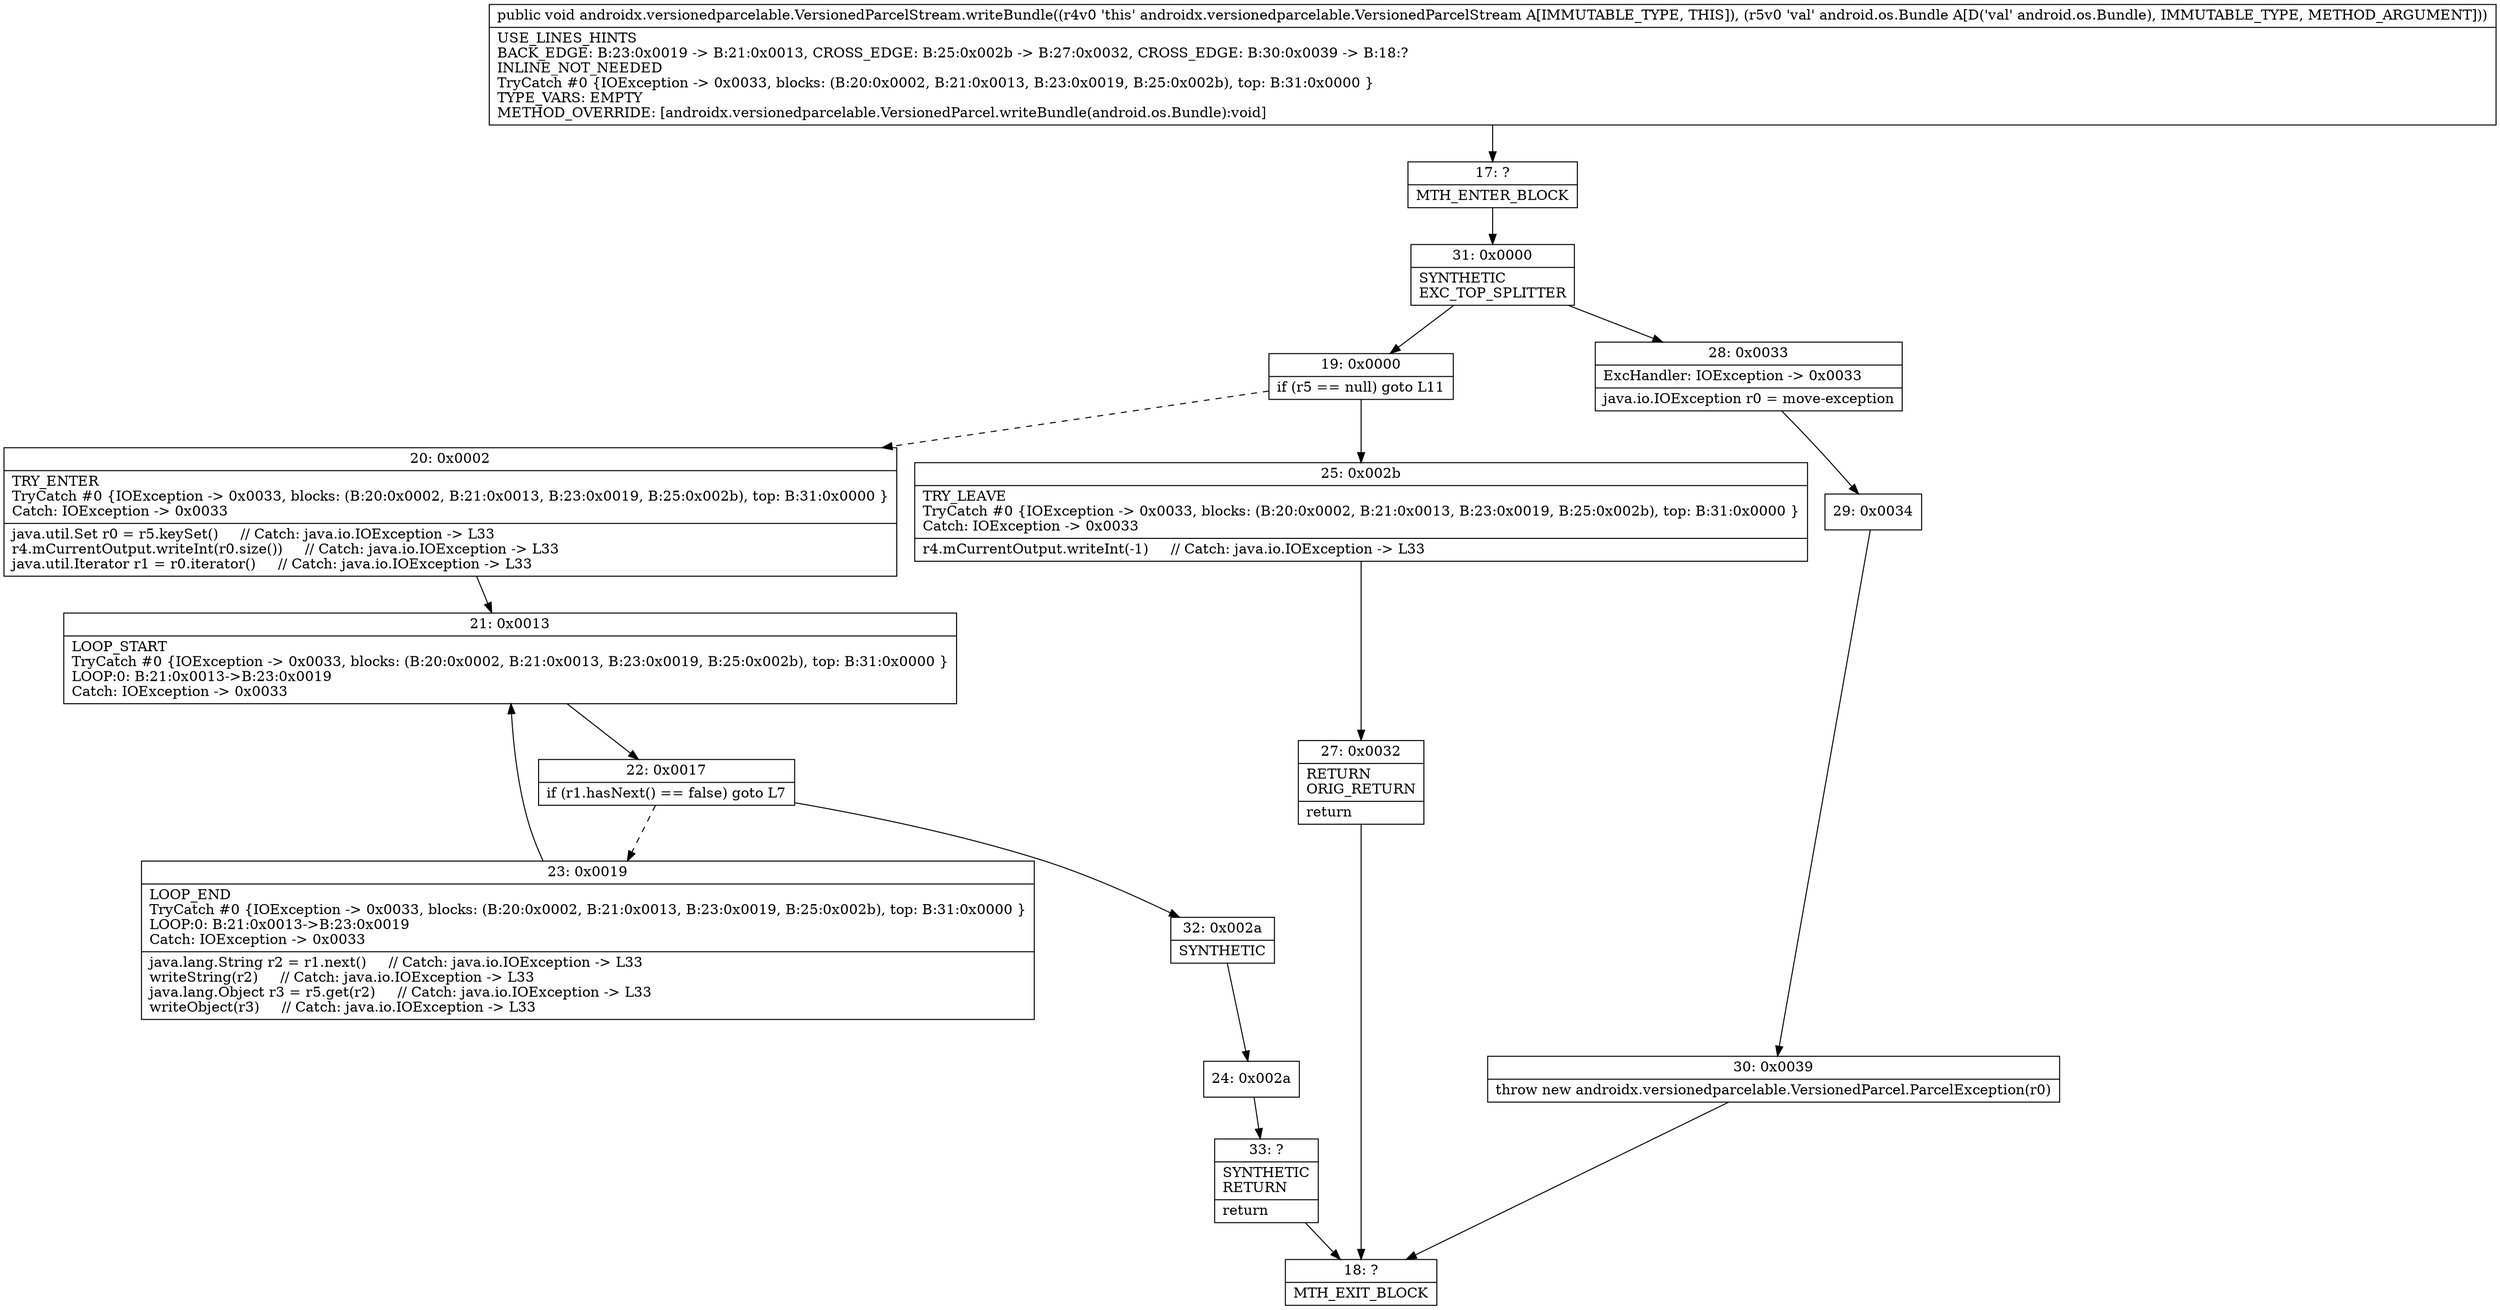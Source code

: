 digraph "CFG forandroidx.versionedparcelable.VersionedParcelStream.writeBundle(Landroid\/os\/Bundle;)V" {
Node_17 [shape=record,label="{17\:\ ?|MTH_ENTER_BLOCK\l}"];
Node_31 [shape=record,label="{31\:\ 0x0000|SYNTHETIC\lEXC_TOP_SPLITTER\l}"];
Node_19 [shape=record,label="{19\:\ 0x0000|if (r5 == null) goto L11\l}"];
Node_20 [shape=record,label="{20\:\ 0x0002|TRY_ENTER\lTryCatch #0 \{IOException \-\> 0x0033, blocks: (B:20:0x0002, B:21:0x0013, B:23:0x0019, B:25:0x002b), top: B:31:0x0000 \}\lCatch: IOException \-\> 0x0033\l|java.util.Set r0 = r5.keySet()     \/\/ Catch: java.io.IOException \-\> L33\lr4.mCurrentOutput.writeInt(r0.size())     \/\/ Catch: java.io.IOException \-\> L33\ljava.util.Iterator r1 = r0.iterator()     \/\/ Catch: java.io.IOException \-\> L33\l}"];
Node_21 [shape=record,label="{21\:\ 0x0013|LOOP_START\lTryCatch #0 \{IOException \-\> 0x0033, blocks: (B:20:0x0002, B:21:0x0013, B:23:0x0019, B:25:0x002b), top: B:31:0x0000 \}\lLOOP:0: B:21:0x0013\-\>B:23:0x0019\lCatch: IOException \-\> 0x0033\l}"];
Node_22 [shape=record,label="{22\:\ 0x0017|if (r1.hasNext() == false) goto L7\l}"];
Node_23 [shape=record,label="{23\:\ 0x0019|LOOP_END\lTryCatch #0 \{IOException \-\> 0x0033, blocks: (B:20:0x0002, B:21:0x0013, B:23:0x0019, B:25:0x002b), top: B:31:0x0000 \}\lLOOP:0: B:21:0x0013\-\>B:23:0x0019\lCatch: IOException \-\> 0x0033\l|java.lang.String r2 = r1.next()     \/\/ Catch: java.io.IOException \-\> L33\lwriteString(r2)     \/\/ Catch: java.io.IOException \-\> L33\ljava.lang.Object r3 = r5.get(r2)     \/\/ Catch: java.io.IOException \-\> L33\lwriteObject(r3)     \/\/ Catch: java.io.IOException \-\> L33\l}"];
Node_32 [shape=record,label="{32\:\ 0x002a|SYNTHETIC\l}"];
Node_24 [shape=record,label="{24\:\ 0x002a}"];
Node_33 [shape=record,label="{33\:\ ?|SYNTHETIC\lRETURN\l|return\l}"];
Node_18 [shape=record,label="{18\:\ ?|MTH_EXIT_BLOCK\l}"];
Node_25 [shape=record,label="{25\:\ 0x002b|TRY_LEAVE\lTryCatch #0 \{IOException \-\> 0x0033, blocks: (B:20:0x0002, B:21:0x0013, B:23:0x0019, B:25:0x002b), top: B:31:0x0000 \}\lCatch: IOException \-\> 0x0033\l|r4.mCurrentOutput.writeInt(\-1)     \/\/ Catch: java.io.IOException \-\> L33\l}"];
Node_27 [shape=record,label="{27\:\ 0x0032|RETURN\lORIG_RETURN\l|return\l}"];
Node_28 [shape=record,label="{28\:\ 0x0033|ExcHandler: IOException \-\> 0x0033\l|java.io.IOException r0 = move\-exception\l}"];
Node_29 [shape=record,label="{29\:\ 0x0034}"];
Node_30 [shape=record,label="{30\:\ 0x0039|throw new androidx.versionedparcelable.VersionedParcel.ParcelException(r0)\l}"];
MethodNode[shape=record,label="{public void androidx.versionedparcelable.VersionedParcelStream.writeBundle((r4v0 'this' androidx.versionedparcelable.VersionedParcelStream A[IMMUTABLE_TYPE, THIS]), (r5v0 'val' android.os.Bundle A[D('val' android.os.Bundle), IMMUTABLE_TYPE, METHOD_ARGUMENT]))  | USE_LINES_HINTS\lBACK_EDGE: B:23:0x0019 \-\> B:21:0x0013, CROSS_EDGE: B:25:0x002b \-\> B:27:0x0032, CROSS_EDGE: B:30:0x0039 \-\> B:18:?\lINLINE_NOT_NEEDED\lTryCatch #0 \{IOException \-\> 0x0033, blocks: (B:20:0x0002, B:21:0x0013, B:23:0x0019, B:25:0x002b), top: B:31:0x0000 \}\lTYPE_VARS: EMPTY\lMETHOD_OVERRIDE: [androidx.versionedparcelable.VersionedParcel.writeBundle(android.os.Bundle):void]\l}"];
MethodNode -> Node_17;Node_17 -> Node_31;
Node_31 -> Node_19;
Node_31 -> Node_28;
Node_19 -> Node_20[style=dashed];
Node_19 -> Node_25;
Node_20 -> Node_21;
Node_21 -> Node_22;
Node_22 -> Node_23[style=dashed];
Node_22 -> Node_32;
Node_23 -> Node_21;
Node_32 -> Node_24;
Node_24 -> Node_33;
Node_33 -> Node_18;
Node_25 -> Node_27;
Node_27 -> Node_18;
Node_28 -> Node_29;
Node_29 -> Node_30;
Node_30 -> Node_18;
}

